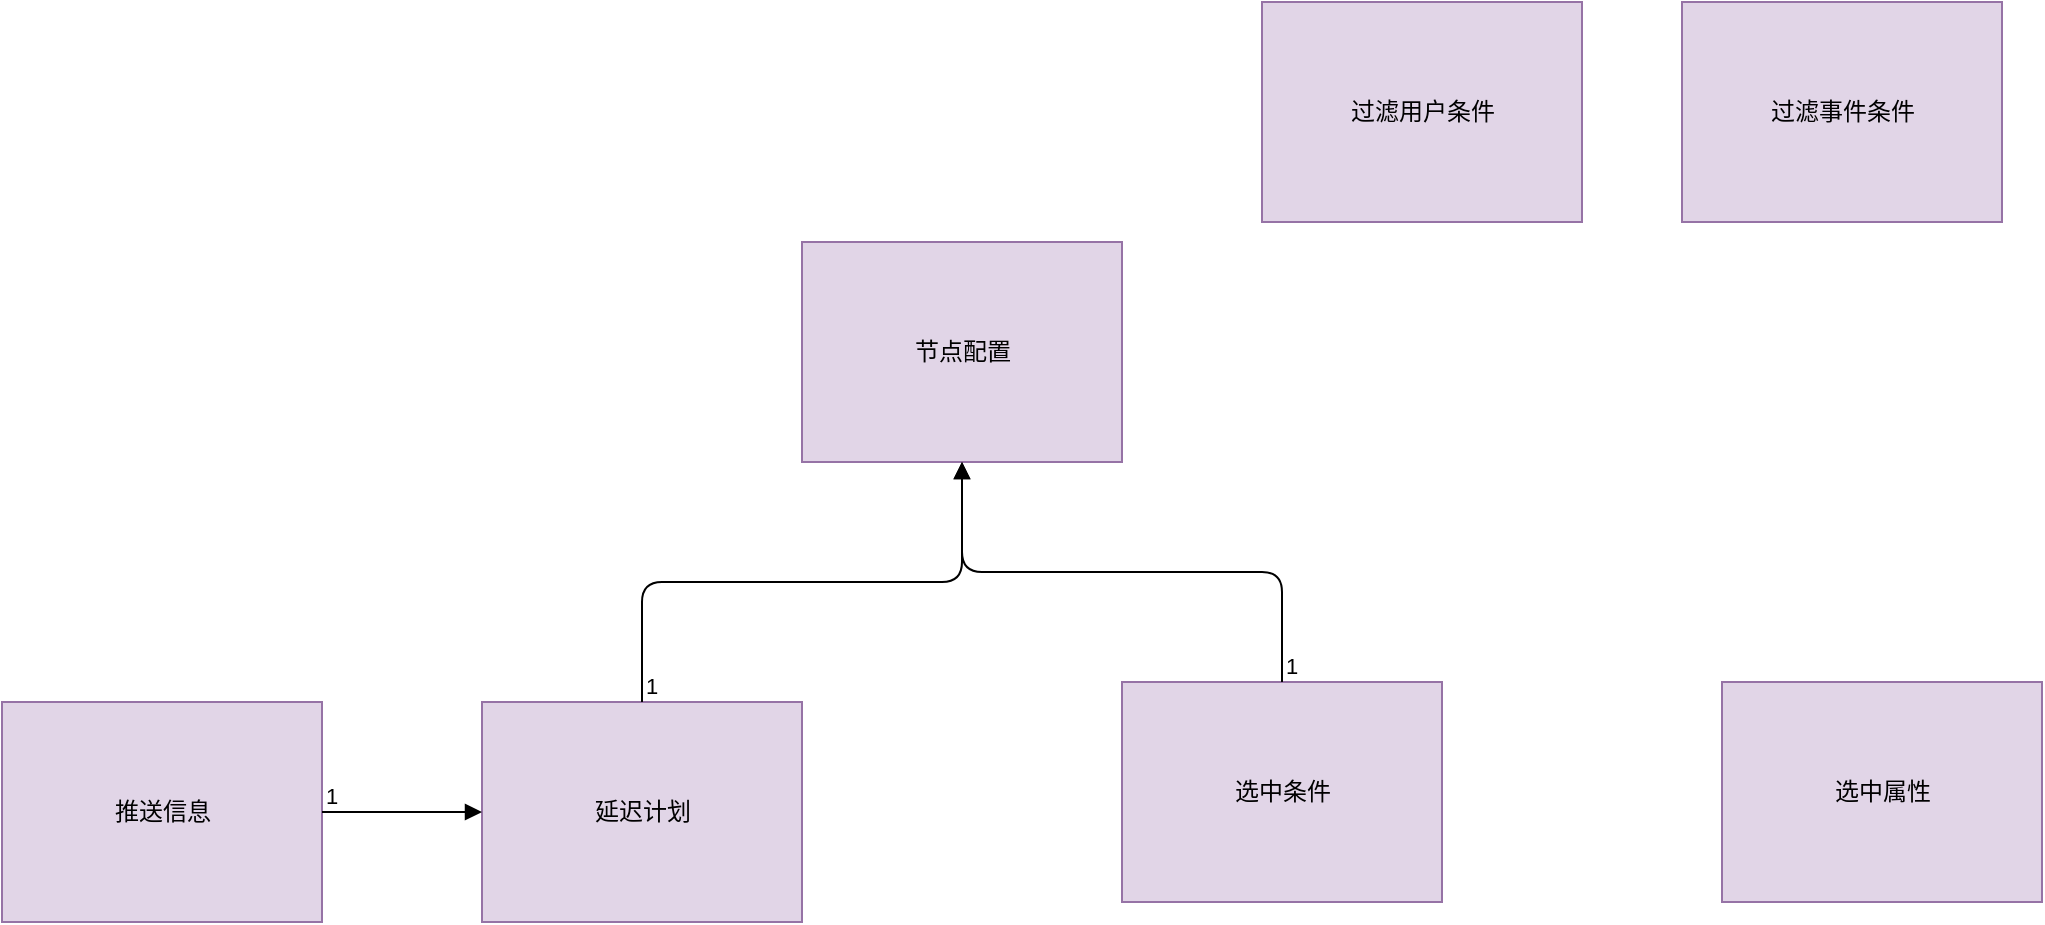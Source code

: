 <mxfile version="13.8.5" type="github">
  <diagram name="Page-1" id="efa7a0a1-bf9b-a30e-e6df-94a7791c09e9">
    <mxGraphModel dx="1221" dy="616" grid="1" gridSize="10" guides="1" tooltips="1" connect="1" arrows="1" fold="1" page="1" pageScale="1" pageWidth="2339" pageHeight="3300" background="#ffffff" math="0" shadow="0">
      <root>
        <mxCell id="0" />
        <mxCell id="1" parent="0" />
        <mxCell id="5RnivFQOtMV0s0rQjsaU-1" value="节点配置" style="html=1;fillColor=#e1d5e7;strokeColor=#9673a6;imageWidth=200;" vertex="1" parent="1">
          <mxGeometry x="480" y="210" width="160" height="110" as="geometry" />
        </mxCell>
        <mxCell id="5RnivFQOtMV0s0rQjsaU-2" value="选中属性" style="html=1;fillColor=#e1d5e7;strokeColor=#9673a6;imageWidth=200;" vertex="1" parent="1">
          <mxGeometry x="940" y="430" width="160" height="110" as="geometry" />
        </mxCell>
        <mxCell id="5RnivFQOtMV0s0rQjsaU-3" value="选中条件" style="html=1;fillColor=#e1d5e7;strokeColor=#9673a6;imageWidth=200;" vertex="1" parent="1">
          <mxGeometry x="640" y="430" width="160" height="110" as="geometry" />
        </mxCell>
        <mxCell id="5RnivFQOtMV0s0rQjsaU-4" value="过滤事件条件" style="html=1;fillColor=#e1d5e7;strokeColor=#9673a6;imageWidth=200;" vertex="1" parent="1">
          <mxGeometry x="920" y="90" width="160" height="110" as="geometry" />
        </mxCell>
        <mxCell id="5RnivFQOtMV0s0rQjsaU-5" value="过滤用户条件" style="html=1;fillColor=#e1d5e7;strokeColor=#9673a6;imageWidth=200;" vertex="1" parent="1">
          <mxGeometry x="710" y="90" width="160" height="110" as="geometry" />
        </mxCell>
        <mxCell id="5RnivFQOtMV0s0rQjsaU-6" value="推送信息" style="html=1;fillColor=#e1d5e7;strokeColor=#9673a6;imageWidth=200;" vertex="1" parent="1">
          <mxGeometry x="80" y="440" width="160" height="110" as="geometry" />
        </mxCell>
        <mxCell id="5RnivFQOtMV0s0rQjsaU-7" value="延迟计划" style="html=1;fillColor=#e1d5e7;strokeColor=#9673a6;imageWidth=200;" vertex="1" parent="1">
          <mxGeometry x="320" y="440" width="160" height="110" as="geometry" />
        </mxCell>
        <mxCell id="5RnivFQOtMV0s0rQjsaU-15" value="" style="endArrow=block;endFill=1;html=1;edgeStyle=orthogonalEdgeStyle;align=left;verticalAlign=top;entryX=0;entryY=0.5;entryDx=0;entryDy=0;exitX=1;exitY=0.5;exitDx=0;exitDy=0;" edge="1" parent="1" source="5RnivFQOtMV0s0rQjsaU-6" target="5RnivFQOtMV0s0rQjsaU-7">
          <mxGeometry x="-1" relative="1" as="geometry">
            <mxPoint x="270" y="540" as="sourcePoint" />
            <mxPoint x="430" y="540" as="targetPoint" />
          </mxGeometry>
        </mxCell>
        <mxCell id="5RnivFQOtMV0s0rQjsaU-16" value="1" style="edgeLabel;resizable=0;html=1;align=left;verticalAlign=bottom;" connectable="0" vertex="1" parent="5RnivFQOtMV0s0rQjsaU-15">
          <mxGeometry x="-1" relative="1" as="geometry" />
        </mxCell>
        <mxCell id="5RnivFQOtMV0s0rQjsaU-18" value="" style="endArrow=block;endFill=1;html=1;edgeStyle=orthogonalEdgeStyle;align=left;verticalAlign=top;entryX=0.5;entryY=1;entryDx=0;entryDy=0;exitX=0.5;exitY=0;exitDx=0;exitDy=0;" edge="1" parent="1" source="5RnivFQOtMV0s0rQjsaU-7" target="5RnivFQOtMV0s0rQjsaU-1">
          <mxGeometry x="-1" relative="1" as="geometry">
            <mxPoint x="240" y="475" as="sourcePoint" />
            <mxPoint x="510" y="320" as="targetPoint" />
          </mxGeometry>
        </mxCell>
        <mxCell id="5RnivFQOtMV0s0rQjsaU-19" value="1" style="edgeLabel;resizable=0;html=1;align=left;verticalAlign=bottom;" connectable="0" vertex="1" parent="5RnivFQOtMV0s0rQjsaU-18">
          <mxGeometry x="-1" relative="1" as="geometry" />
        </mxCell>
        <mxCell id="5RnivFQOtMV0s0rQjsaU-22" value="" style="endArrow=block;endFill=1;html=1;edgeStyle=orthogonalEdgeStyle;align=left;verticalAlign=top;entryX=0.5;entryY=1;entryDx=0;entryDy=0;exitX=0.5;exitY=0;exitDx=0;exitDy=0;" edge="1" parent="1" source="5RnivFQOtMV0s0rQjsaU-3" target="5RnivFQOtMV0s0rQjsaU-1">
          <mxGeometry x="-1" relative="1" as="geometry">
            <mxPoint x="510" y="440" as="sourcePoint" />
            <mxPoint x="510" y="320" as="targetPoint" />
          </mxGeometry>
        </mxCell>
        <mxCell id="5RnivFQOtMV0s0rQjsaU-23" value="1" style="edgeLabel;resizable=0;html=1;align=left;verticalAlign=bottom;" connectable="0" vertex="1" parent="5RnivFQOtMV0s0rQjsaU-22">
          <mxGeometry x="-1" relative="1" as="geometry" />
        </mxCell>
      </root>
    </mxGraphModel>
  </diagram>
</mxfile>
